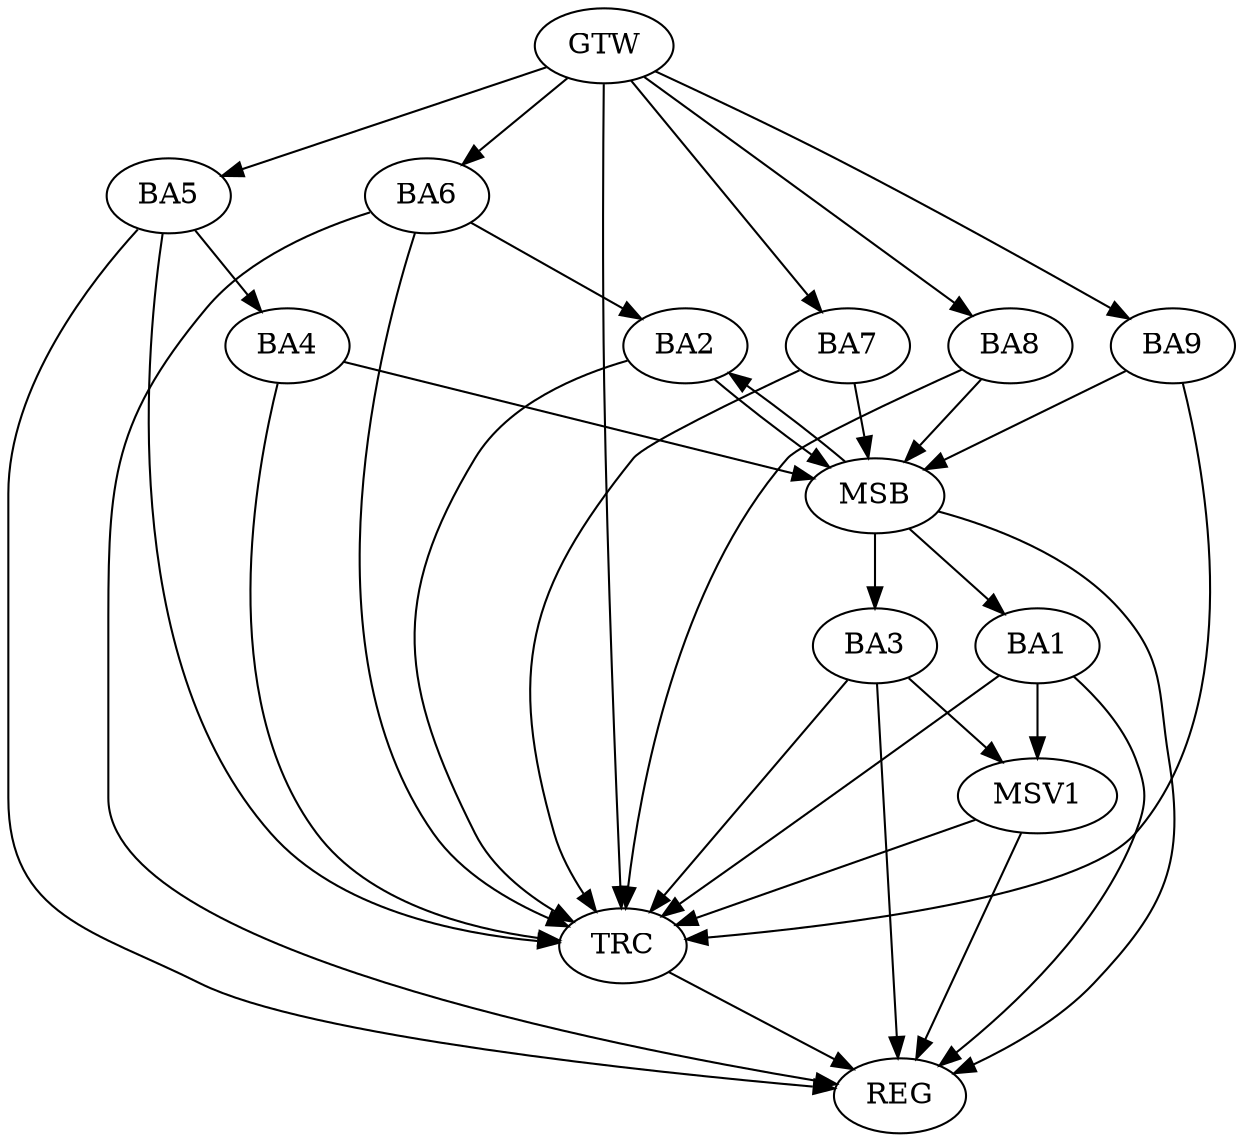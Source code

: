 strict digraph G {
  BA1 [ label="BA1" ];
  BA2 [ label="BA2" ];
  BA3 [ label="BA3" ];
  BA4 [ label="BA4" ];
  BA5 [ label="BA5" ];
  BA6 [ label="BA6" ];
  BA7 [ label="BA7" ];
  BA8 [ label="BA8" ];
  BA9 [ label="BA9" ];
  GTW [ label="GTW" ];
  REG [ label="REG" ];
  MSB [ label="MSB" ];
  TRC [ label="TRC" ];
  MSV1 [ label="MSV1" ];
  BA5 -> BA4;
  GTW -> BA5;
  GTW -> BA6;
  GTW -> BA7;
  GTW -> BA8;
  GTW -> BA9;
  BA1 -> REG;
  BA3 -> REG;
  BA5 -> REG;
  BA6 -> REG;
  BA2 -> MSB;
  MSB -> BA1;
  MSB -> REG;
  BA4 -> MSB;
  MSB -> BA3;
  BA7 -> MSB;
  BA8 -> MSB;
  MSB -> BA2;
  BA9 -> MSB;
  BA1 -> TRC;
  BA2 -> TRC;
  BA3 -> TRC;
  BA4 -> TRC;
  BA5 -> TRC;
  BA6 -> TRC;
  BA7 -> TRC;
  BA8 -> TRC;
  BA9 -> TRC;
  GTW -> TRC;
  TRC -> REG;
  BA6 -> BA2;
  BA1 -> MSV1;
  BA3 -> MSV1;
  MSV1 -> REG;
  MSV1 -> TRC;
}
